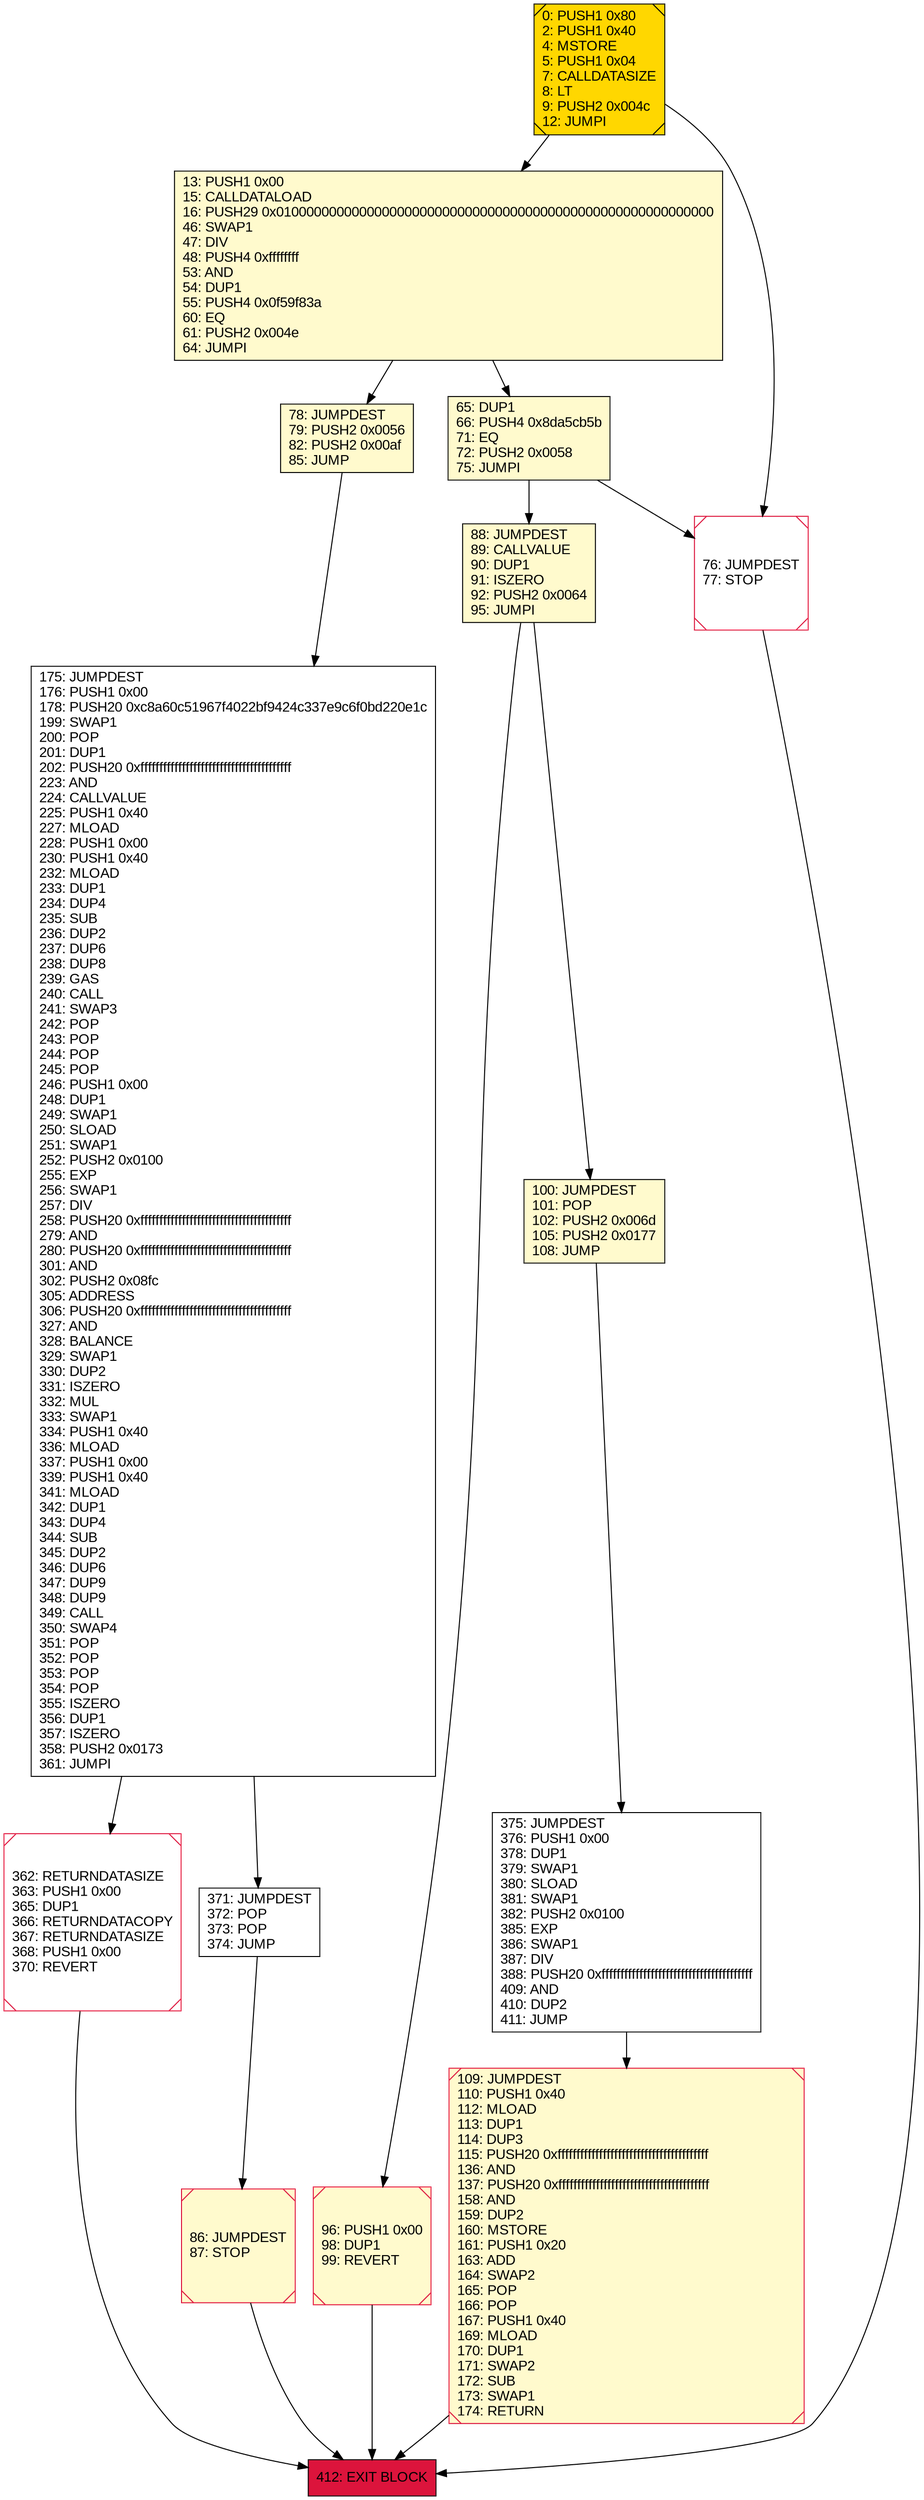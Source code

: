 digraph G {
bgcolor=transparent rankdir=UD;
node [shape=box style=filled color=black fillcolor=white fontname=arial fontcolor=black];
96 [label="96: PUSH1 0x00\l98: DUP1\l99: REVERT\l" fillcolor=lemonchiffon shape=Msquare color=crimson ];
375 [label="375: JUMPDEST\l376: PUSH1 0x00\l378: DUP1\l379: SWAP1\l380: SLOAD\l381: SWAP1\l382: PUSH2 0x0100\l385: EXP\l386: SWAP1\l387: DIV\l388: PUSH20 0xffffffffffffffffffffffffffffffffffffffff\l409: AND\l410: DUP2\l411: JUMP\l" ];
86 [label="86: JUMPDEST\l87: STOP\l" fillcolor=lemonchiffon shape=Msquare color=crimson ];
65 [label="65: DUP1\l66: PUSH4 0x8da5cb5b\l71: EQ\l72: PUSH2 0x0058\l75: JUMPI\l" fillcolor=lemonchiffon ];
0 [label="0: PUSH1 0x80\l2: PUSH1 0x40\l4: MSTORE\l5: PUSH1 0x04\l7: CALLDATASIZE\l8: LT\l9: PUSH2 0x004c\l12: JUMPI\l" fillcolor=lemonchiffon shape=Msquare fillcolor=gold ];
78 [label="78: JUMPDEST\l79: PUSH2 0x0056\l82: PUSH2 0x00af\l85: JUMP\l" fillcolor=lemonchiffon ];
88 [label="88: JUMPDEST\l89: CALLVALUE\l90: DUP1\l91: ISZERO\l92: PUSH2 0x0064\l95: JUMPI\l" fillcolor=lemonchiffon ];
362 [label="362: RETURNDATASIZE\l363: PUSH1 0x00\l365: DUP1\l366: RETURNDATACOPY\l367: RETURNDATASIZE\l368: PUSH1 0x00\l370: REVERT\l" shape=Msquare color=crimson ];
13 [label="13: PUSH1 0x00\l15: CALLDATALOAD\l16: PUSH29 0x0100000000000000000000000000000000000000000000000000000000\l46: SWAP1\l47: DIV\l48: PUSH4 0xffffffff\l53: AND\l54: DUP1\l55: PUSH4 0x0f59f83a\l60: EQ\l61: PUSH2 0x004e\l64: JUMPI\l" fillcolor=lemonchiffon ];
175 [label="175: JUMPDEST\l176: PUSH1 0x00\l178: PUSH20 0xc8a60c51967f4022bf9424c337e9c6f0bd220e1c\l199: SWAP1\l200: POP\l201: DUP1\l202: PUSH20 0xffffffffffffffffffffffffffffffffffffffff\l223: AND\l224: CALLVALUE\l225: PUSH1 0x40\l227: MLOAD\l228: PUSH1 0x00\l230: PUSH1 0x40\l232: MLOAD\l233: DUP1\l234: DUP4\l235: SUB\l236: DUP2\l237: DUP6\l238: DUP8\l239: GAS\l240: CALL\l241: SWAP3\l242: POP\l243: POP\l244: POP\l245: POP\l246: PUSH1 0x00\l248: DUP1\l249: SWAP1\l250: SLOAD\l251: SWAP1\l252: PUSH2 0x0100\l255: EXP\l256: SWAP1\l257: DIV\l258: PUSH20 0xffffffffffffffffffffffffffffffffffffffff\l279: AND\l280: PUSH20 0xffffffffffffffffffffffffffffffffffffffff\l301: AND\l302: PUSH2 0x08fc\l305: ADDRESS\l306: PUSH20 0xffffffffffffffffffffffffffffffffffffffff\l327: AND\l328: BALANCE\l329: SWAP1\l330: DUP2\l331: ISZERO\l332: MUL\l333: SWAP1\l334: PUSH1 0x40\l336: MLOAD\l337: PUSH1 0x00\l339: PUSH1 0x40\l341: MLOAD\l342: DUP1\l343: DUP4\l344: SUB\l345: DUP2\l346: DUP6\l347: DUP9\l348: DUP9\l349: CALL\l350: SWAP4\l351: POP\l352: POP\l353: POP\l354: POP\l355: ISZERO\l356: DUP1\l357: ISZERO\l358: PUSH2 0x0173\l361: JUMPI\l" ];
100 [label="100: JUMPDEST\l101: POP\l102: PUSH2 0x006d\l105: PUSH2 0x0177\l108: JUMP\l" fillcolor=lemonchiffon ];
76 [label="76: JUMPDEST\l77: STOP\l" shape=Msquare color=crimson ];
371 [label="371: JUMPDEST\l372: POP\l373: POP\l374: JUMP\l" ];
412 [label="412: EXIT BLOCK\l" fillcolor=crimson ];
109 [label="109: JUMPDEST\l110: PUSH1 0x40\l112: MLOAD\l113: DUP1\l114: DUP3\l115: PUSH20 0xffffffffffffffffffffffffffffffffffffffff\l136: AND\l137: PUSH20 0xffffffffffffffffffffffffffffffffffffffff\l158: AND\l159: DUP2\l160: MSTORE\l161: PUSH1 0x20\l163: ADD\l164: SWAP2\l165: POP\l166: POP\l167: PUSH1 0x40\l169: MLOAD\l170: DUP1\l171: SWAP2\l172: SUB\l173: SWAP1\l174: RETURN\l" fillcolor=lemonchiffon shape=Msquare color=crimson ];
109 -> 412;
76 -> 412;
88 -> 100;
175 -> 362;
362 -> 412;
175 -> 371;
88 -> 96;
0 -> 76;
13 -> 65;
65 -> 88;
100 -> 375;
13 -> 78;
371 -> 86;
0 -> 13;
65 -> 76;
78 -> 175;
96 -> 412;
86 -> 412;
375 -> 109;
}